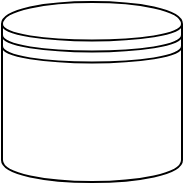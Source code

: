 <mxfile version="24.7.7">
  <diagram id="d1ab7348-05c3-a1e3-ca4d-12c340fd6b49" name="Page-1">
    <mxGraphModel dx="1320" dy="832" grid="1" gridSize="10" guides="1" tooltips="1" connect="0" arrows="0" fold="1" page="1" pageScale="1" pageWidth="1169" pageHeight="827" background="none" math="0" shadow="0">
      <root>
        <mxCell id="0" />
        <mxCell id="1" parent="0" />
        <mxCell id="mYCsZPrgDhuh6_ZxfezP-164" value="" style="shape=datastore;whiteSpace=wrap;html=1;" vertex="1" parent="1">
          <mxGeometry x="440" y="420" width="90" height="90" as="geometry" />
        </mxCell>
      </root>
    </mxGraphModel>
  </diagram>
</mxfile>
